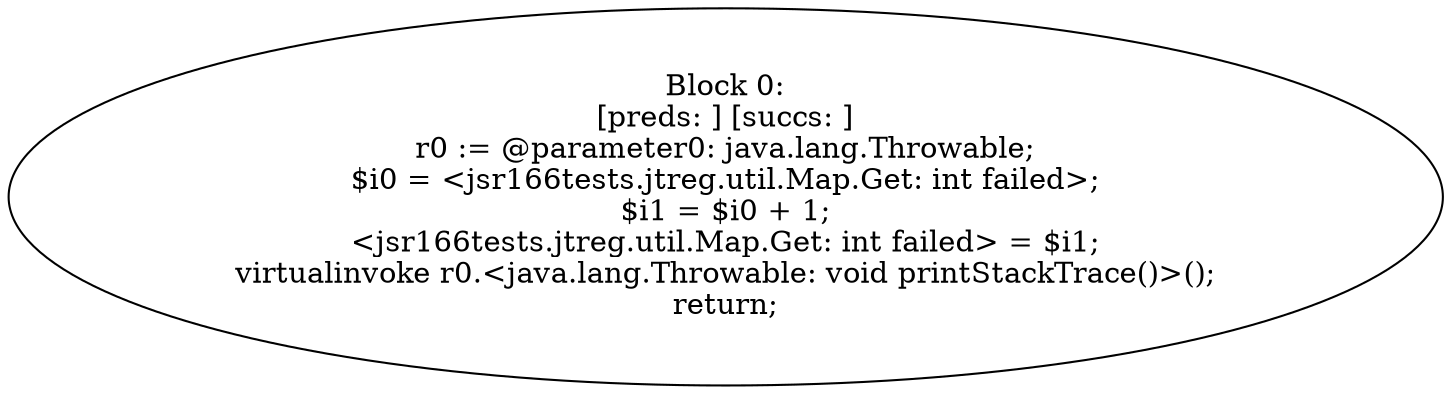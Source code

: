 digraph "unitGraph" {
    "Block 0:
[preds: ] [succs: ]
r0 := @parameter0: java.lang.Throwable;
$i0 = <jsr166tests.jtreg.util.Map.Get: int failed>;
$i1 = $i0 + 1;
<jsr166tests.jtreg.util.Map.Get: int failed> = $i1;
virtualinvoke r0.<java.lang.Throwable: void printStackTrace()>();
return;
"
}
